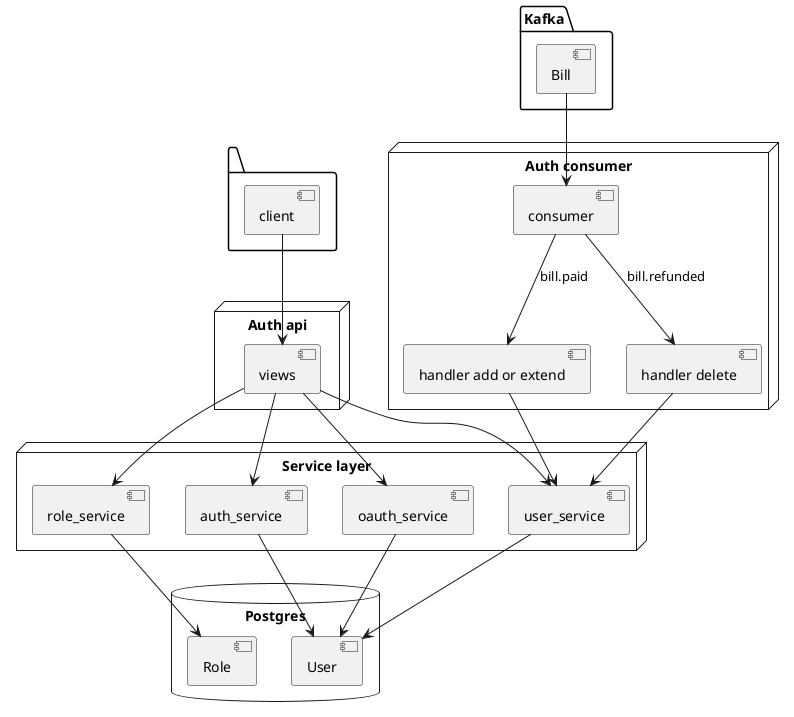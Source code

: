 @startuml

package " " {
[client]
}

node "Auth api" {
[views]
[client] --> [views]
}
package "Kafka" {
  [Bill]
}

node "Auth consumer" {
  Bill --> [consumer]
  [consumer] --> [handler add or extend] :bill.paid
  [consumer] --> [handler delete] :bill.refunded
}

node "Service layer" {
  [role_service]
  [auth_service]
  [oauth_service]
  [handler add or extend] --> [user_service]
  [handler delete] --> [user_service]
  [views] --> [user_service]
  [views] --> [role_service]
  [views] --> [auth_service]
  [views] --> [oauth_service]
}

database "Postgres" {
    [user_service] --> [User]
    [role_service] --> [Role]
    [auth_service] --> [User]
    [oauth_service] --> [User]
}




@enduml
